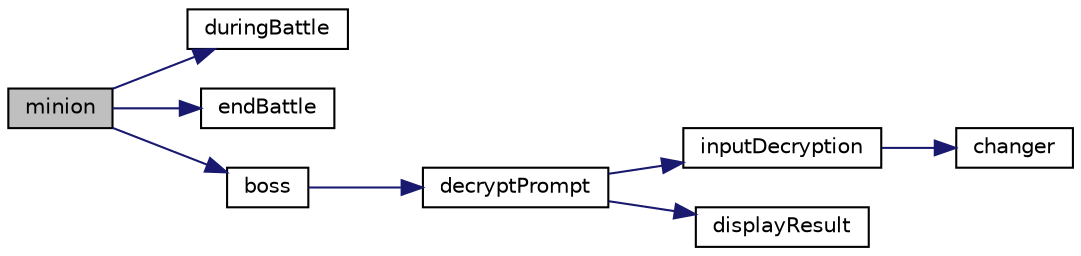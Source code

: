 digraph "minion"
{
  edge [fontname="Helvetica",fontsize="10",labelfontname="Helvetica",labelfontsize="10"];
  node [fontname="Helvetica",fontsize="10",shape=record];
  rankdir="LR";
  Node1 [label="minion",height=0.2,width=0.4,color="black", fillcolor="grey75", style="filled", fontcolor="black"];
  Node1 -> Node2 [color="midnightblue",fontsize="10",style="solid",fontname="Helvetica"];
  Node2 [label="duringBattle",height=0.2,width=0.4,color="black", fillcolor="white", style="filled",URL="$_project__1_8cpp.html#a2fad17716d68d9f7b4263e631a8b75d3"];
  Node1 -> Node3 [color="midnightblue",fontsize="10",style="solid",fontname="Helvetica"];
  Node3 [label="endBattle",height=0.2,width=0.4,color="black", fillcolor="white", style="filled",URL="$_project__1_8cpp.html#a320784b17438a6493d4a6823068cf6b3"];
  Node1 -> Node4 [color="midnightblue",fontsize="10",style="solid",fontname="Helvetica"];
  Node4 [label="boss",height=0.2,width=0.4,color="black", fillcolor="white", style="filled",URL="$_project__1_8cpp.html#adcd0574cfe30b2535e1cae2840ba0e22"];
  Node4 -> Node5 [color="midnightblue",fontsize="10",style="solid",fontname="Helvetica"];
  Node5 [label="decryptPrompt",height=0.2,width=0.4,color="black", fillcolor="white", style="filled",URL="$_project__1_8cpp.html#a581c5acc915201519817c17f94b307a9"];
  Node5 -> Node6 [color="midnightblue",fontsize="10",style="solid",fontname="Helvetica"];
  Node6 [label="inputDecryption",height=0.2,width=0.4,color="black", fillcolor="white", style="filled",URL="$_project__1_8cpp.html#a2ec67c2f18103e0238d5c0dc69a2541c"];
  Node6 -> Node7 [color="midnightblue",fontsize="10",style="solid",fontname="Helvetica"];
  Node7 [label="changer",height=0.2,width=0.4,color="black", fillcolor="white", style="filled",URL="$_project__1_8cpp.html#a595770dfbf6c45efbd5826f566c23164"];
  Node5 -> Node8 [color="midnightblue",fontsize="10",style="solid",fontname="Helvetica"];
  Node8 [label="displayResult",height=0.2,width=0.4,color="black", fillcolor="white", style="filled",URL="$_project__1_8cpp.html#a0a99f42a8404495cd8d50b2e3a88613b"];
}
